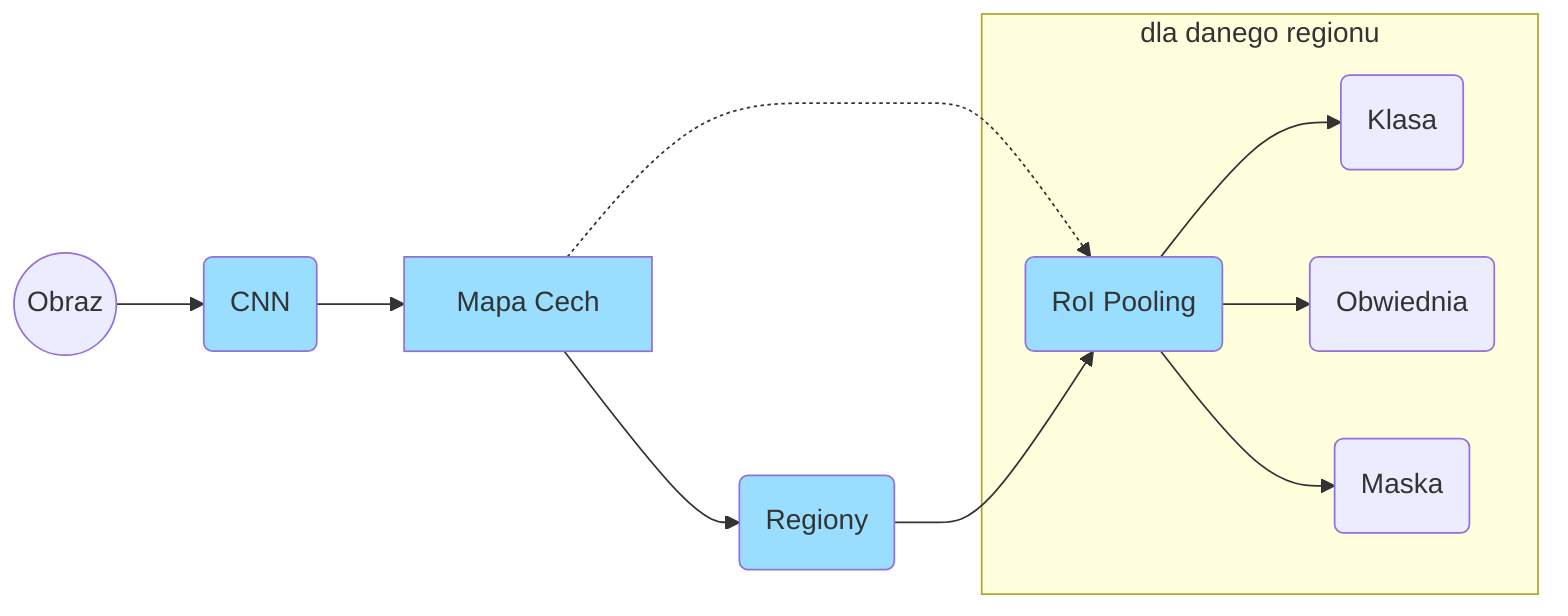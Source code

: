 graph LR

%% ...::: NODES :::...

input((Obraz))
cnn(CNN)
feature_map[Mapa Cech]
rpn(Regiony)
roi(RoI Pooling)

clas(Klasa)
bounding_box(Obwiednia)
mask(Maska)

%% ...::: STYLING :::...

%% style input fill:#bddaff,stroke:#4294ff
style cnn fill:#9df
style feature_map fill:#9df
style rpn fill:#9df
style roi fill:#9df

%% ...::: FLOWS :::...

input-->cnn
cnn-->feature_map
feature_map-->rpn

feature_map-.->roi
rpn-->roi
subgraph dla danego regionu
  roi-->clas
  roi-->bounding_box
  roi-->mask
end